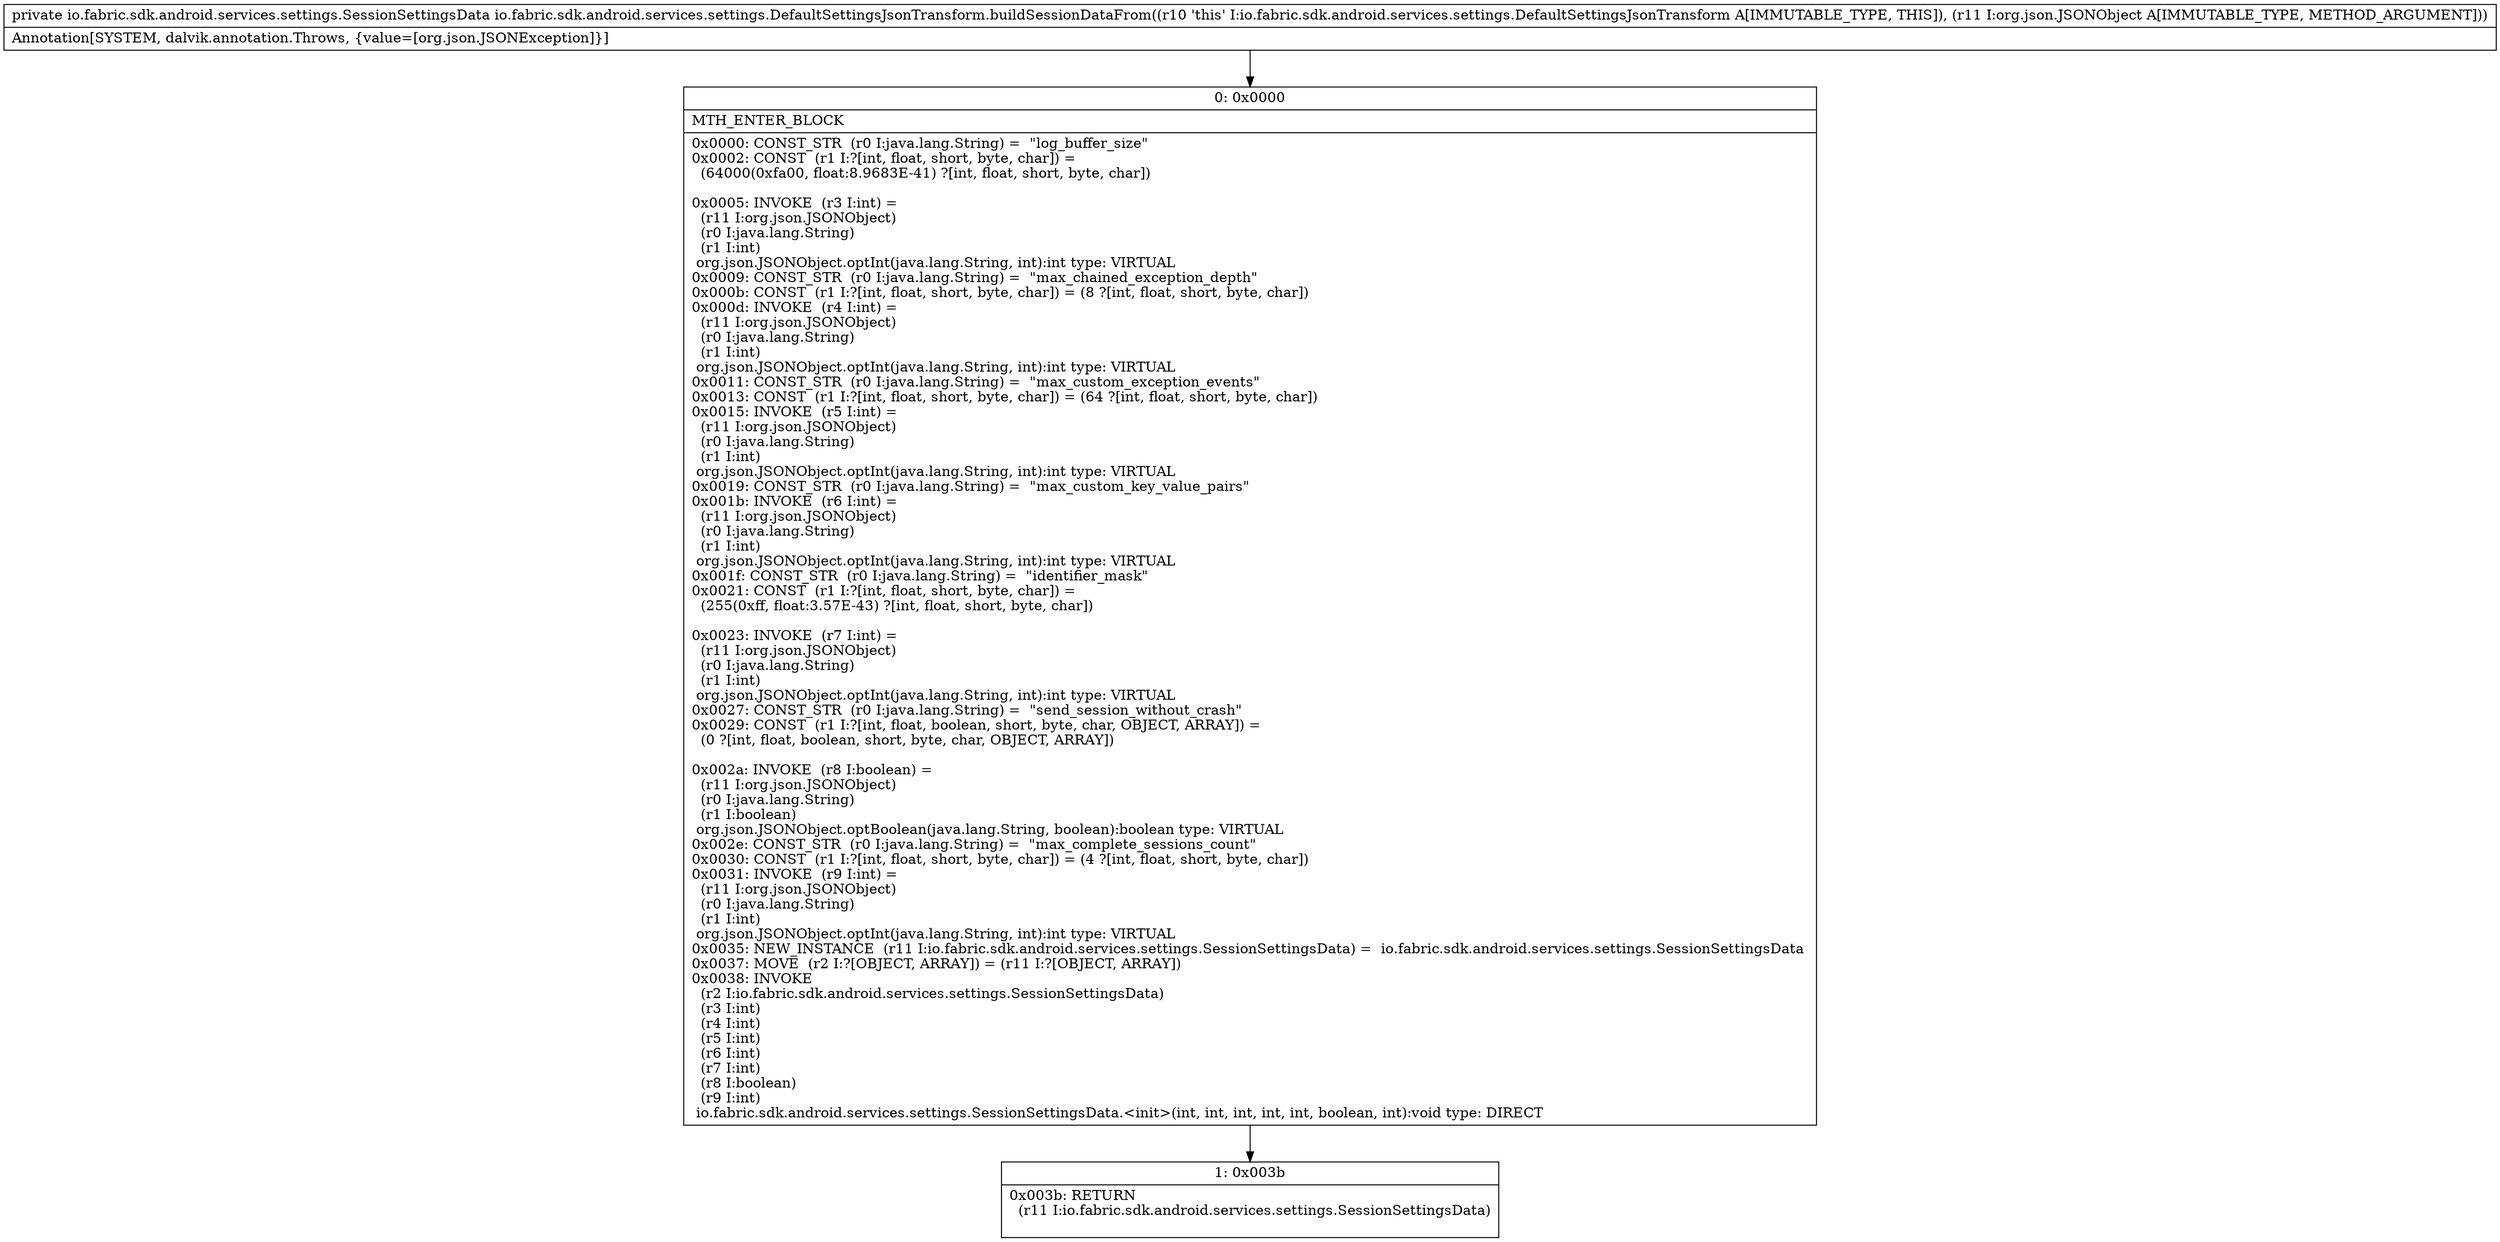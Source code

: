 digraph "CFG forio.fabric.sdk.android.services.settings.DefaultSettingsJsonTransform.buildSessionDataFrom(Lorg\/json\/JSONObject;)Lio\/fabric\/sdk\/android\/services\/settings\/SessionSettingsData;" {
Node_0 [shape=record,label="{0\:\ 0x0000|MTH_ENTER_BLOCK\l|0x0000: CONST_STR  (r0 I:java.lang.String) =  \"log_buffer_size\" \l0x0002: CONST  (r1 I:?[int, float, short, byte, char]) = \l  (64000(0xfa00, float:8.9683E\-41) ?[int, float, short, byte, char])\l \l0x0005: INVOKE  (r3 I:int) = \l  (r11 I:org.json.JSONObject)\l  (r0 I:java.lang.String)\l  (r1 I:int)\l org.json.JSONObject.optInt(java.lang.String, int):int type: VIRTUAL \l0x0009: CONST_STR  (r0 I:java.lang.String) =  \"max_chained_exception_depth\" \l0x000b: CONST  (r1 I:?[int, float, short, byte, char]) = (8 ?[int, float, short, byte, char]) \l0x000d: INVOKE  (r4 I:int) = \l  (r11 I:org.json.JSONObject)\l  (r0 I:java.lang.String)\l  (r1 I:int)\l org.json.JSONObject.optInt(java.lang.String, int):int type: VIRTUAL \l0x0011: CONST_STR  (r0 I:java.lang.String) =  \"max_custom_exception_events\" \l0x0013: CONST  (r1 I:?[int, float, short, byte, char]) = (64 ?[int, float, short, byte, char]) \l0x0015: INVOKE  (r5 I:int) = \l  (r11 I:org.json.JSONObject)\l  (r0 I:java.lang.String)\l  (r1 I:int)\l org.json.JSONObject.optInt(java.lang.String, int):int type: VIRTUAL \l0x0019: CONST_STR  (r0 I:java.lang.String) =  \"max_custom_key_value_pairs\" \l0x001b: INVOKE  (r6 I:int) = \l  (r11 I:org.json.JSONObject)\l  (r0 I:java.lang.String)\l  (r1 I:int)\l org.json.JSONObject.optInt(java.lang.String, int):int type: VIRTUAL \l0x001f: CONST_STR  (r0 I:java.lang.String) =  \"identifier_mask\" \l0x0021: CONST  (r1 I:?[int, float, short, byte, char]) = \l  (255(0xff, float:3.57E\-43) ?[int, float, short, byte, char])\l \l0x0023: INVOKE  (r7 I:int) = \l  (r11 I:org.json.JSONObject)\l  (r0 I:java.lang.String)\l  (r1 I:int)\l org.json.JSONObject.optInt(java.lang.String, int):int type: VIRTUAL \l0x0027: CONST_STR  (r0 I:java.lang.String) =  \"send_session_without_crash\" \l0x0029: CONST  (r1 I:?[int, float, boolean, short, byte, char, OBJECT, ARRAY]) = \l  (0 ?[int, float, boolean, short, byte, char, OBJECT, ARRAY])\l \l0x002a: INVOKE  (r8 I:boolean) = \l  (r11 I:org.json.JSONObject)\l  (r0 I:java.lang.String)\l  (r1 I:boolean)\l org.json.JSONObject.optBoolean(java.lang.String, boolean):boolean type: VIRTUAL \l0x002e: CONST_STR  (r0 I:java.lang.String) =  \"max_complete_sessions_count\" \l0x0030: CONST  (r1 I:?[int, float, short, byte, char]) = (4 ?[int, float, short, byte, char]) \l0x0031: INVOKE  (r9 I:int) = \l  (r11 I:org.json.JSONObject)\l  (r0 I:java.lang.String)\l  (r1 I:int)\l org.json.JSONObject.optInt(java.lang.String, int):int type: VIRTUAL \l0x0035: NEW_INSTANCE  (r11 I:io.fabric.sdk.android.services.settings.SessionSettingsData) =  io.fabric.sdk.android.services.settings.SessionSettingsData \l0x0037: MOVE  (r2 I:?[OBJECT, ARRAY]) = (r11 I:?[OBJECT, ARRAY]) \l0x0038: INVOKE  \l  (r2 I:io.fabric.sdk.android.services.settings.SessionSettingsData)\l  (r3 I:int)\l  (r4 I:int)\l  (r5 I:int)\l  (r6 I:int)\l  (r7 I:int)\l  (r8 I:boolean)\l  (r9 I:int)\l io.fabric.sdk.android.services.settings.SessionSettingsData.\<init\>(int, int, int, int, int, boolean, int):void type: DIRECT \l}"];
Node_1 [shape=record,label="{1\:\ 0x003b|0x003b: RETURN  \l  (r11 I:io.fabric.sdk.android.services.settings.SessionSettingsData)\l \l}"];
MethodNode[shape=record,label="{private io.fabric.sdk.android.services.settings.SessionSettingsData io.fabric.sdk.android.services.settings.DefaultSettingsJsonTransform.buildSessionDataFrom((r10 'this' I:io.fabric.sdk.android.services.settings.DefaultSettingsJsonTransform A[IMMUTABLE_TYPE, THIS]), (r11 I:org.json.JSONObject A[IMMUTABLE_TYPE, METHOD_ARGUMENT]))  | Annotation[SYSTEM, dalvik.annotation.Throws, \{value=[org.json.JSONException]\}]\l}"];
MethodNode -> Node_0;
Node_0 -> Node_1;
}

